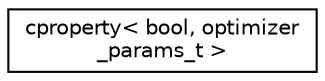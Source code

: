 digraph "Graphical Class Hierarchy"
{
 // INTERACTIVE_SVG=YES
 // LATEX_PDF_SIZE
  edge [fontname="Helvetica",fontsize="10",labelfontname="Helvetica",labelfontsize="10"];
  node [fontname="Helvetica",fontsize="10",shape=record];
  rankdir="LR";
  Node0 [label="cproperty\< bool, optimizer\l_params_t \>",height=0.2,width=0.4,color="black", fillcolor="white", style="filled",URL="$classcproperty.html",tooltip=" "];
}

